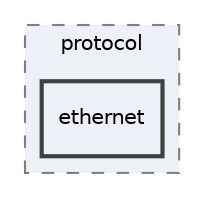 digraph "/Users/jlu/zeek/src/packet_analysis/protocol/ethernet"
{
 // LATEX_PDF_SIZE
  edge [fontname="Helvetica",fontsize="10",labelfontname="Helvetica",labelfontsize="10"];
  node [fontname="Helvetica",fontsize="10",shape=record];
  compound=true
  subgraph clusterdir_d66370ba551cea76de8be34d28adc26c {
    graph [ bgcolor="#edf0f7", pencolor="grey50", style="filled,dashed,", label="protocol", fontname="Helvetica", fontsize="10", URL="dir_d66370ba551cea76de8be34d28adc26c.html"]
  dir_2092febba090fa5a7a86c6acd934999e [shape=box, label="ethernet", style="filled,bold,", fillcolor="#edf0f7", color="grey25", URL="dir_2092febba090fa5a7a86c6acd934999e.html"];
  }
}
